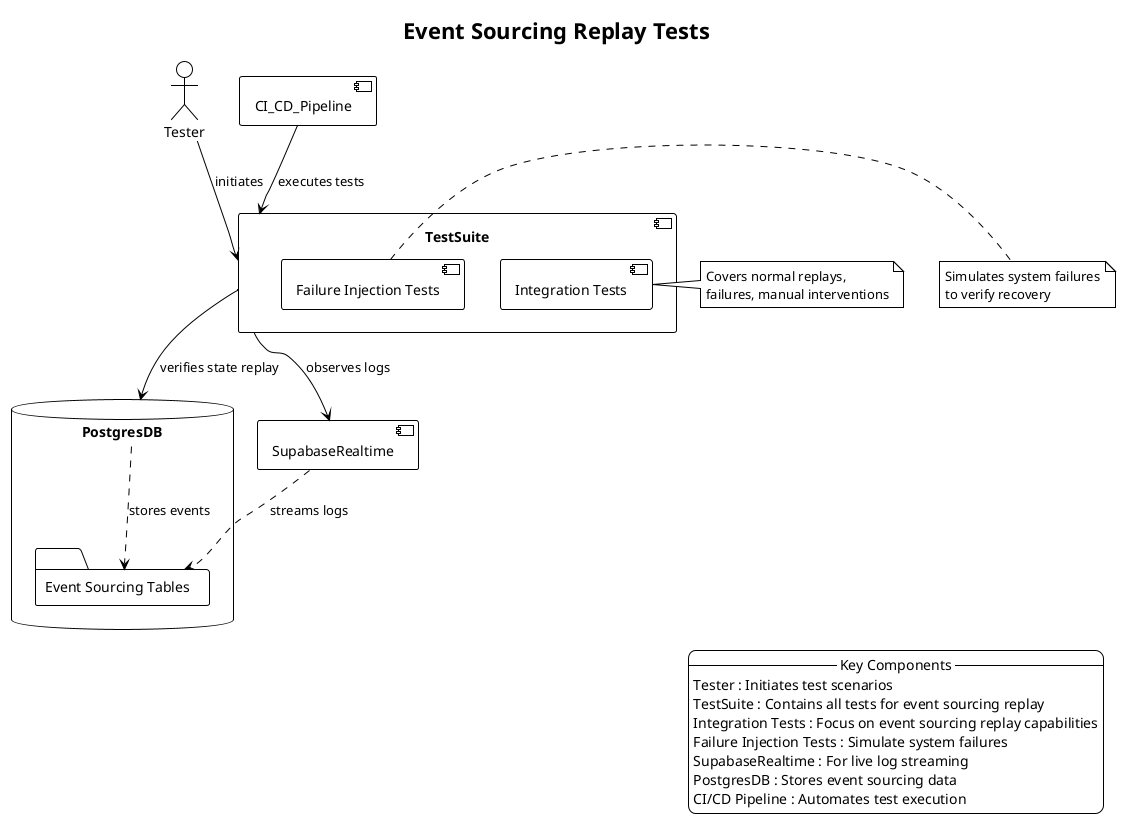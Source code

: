 @startuml
!theme plain

title Event Sourcing Replay Tests

actor Tester
database PostgresDB {
    folder "Event Sourcing Tables" as EST
}
component SupabaseRealtime
component CI_CD_Pipeline
component TestSuite {
    component "Integration Tests" as IT
    component "Failure Injection Tests" as FIT
}

Tester --> TestSuite : initiates
TestSuite --> SupabaseRealtime : observes logs
TestSuite --> PostgresDB : verifies state replay
CI_CD_Pipeline --> TestSuite : executes tests
SupabaseRealtime ..> EST : streams logs
PostgresDB ..> EST : stores events

note right of IT : Covers normal replays,\nfailures, manual interventions
note right of FIT : Simulates system failures\nto verify recovery

legend right
  -- Key Components --
  Tester : Initiates test scenarios
  TestSuite : Contains all tests for event sourcing replay
  Integration Tests : Focus on event sourcing replay capabilities
  Failure Injection Tests : Simulate system failures
  SupabaseRealtime : For live log streaming
  PostgresDB : Stores event sourcing data
  CI/CD Pipeline : Automates test execution
endlegend

@enduml